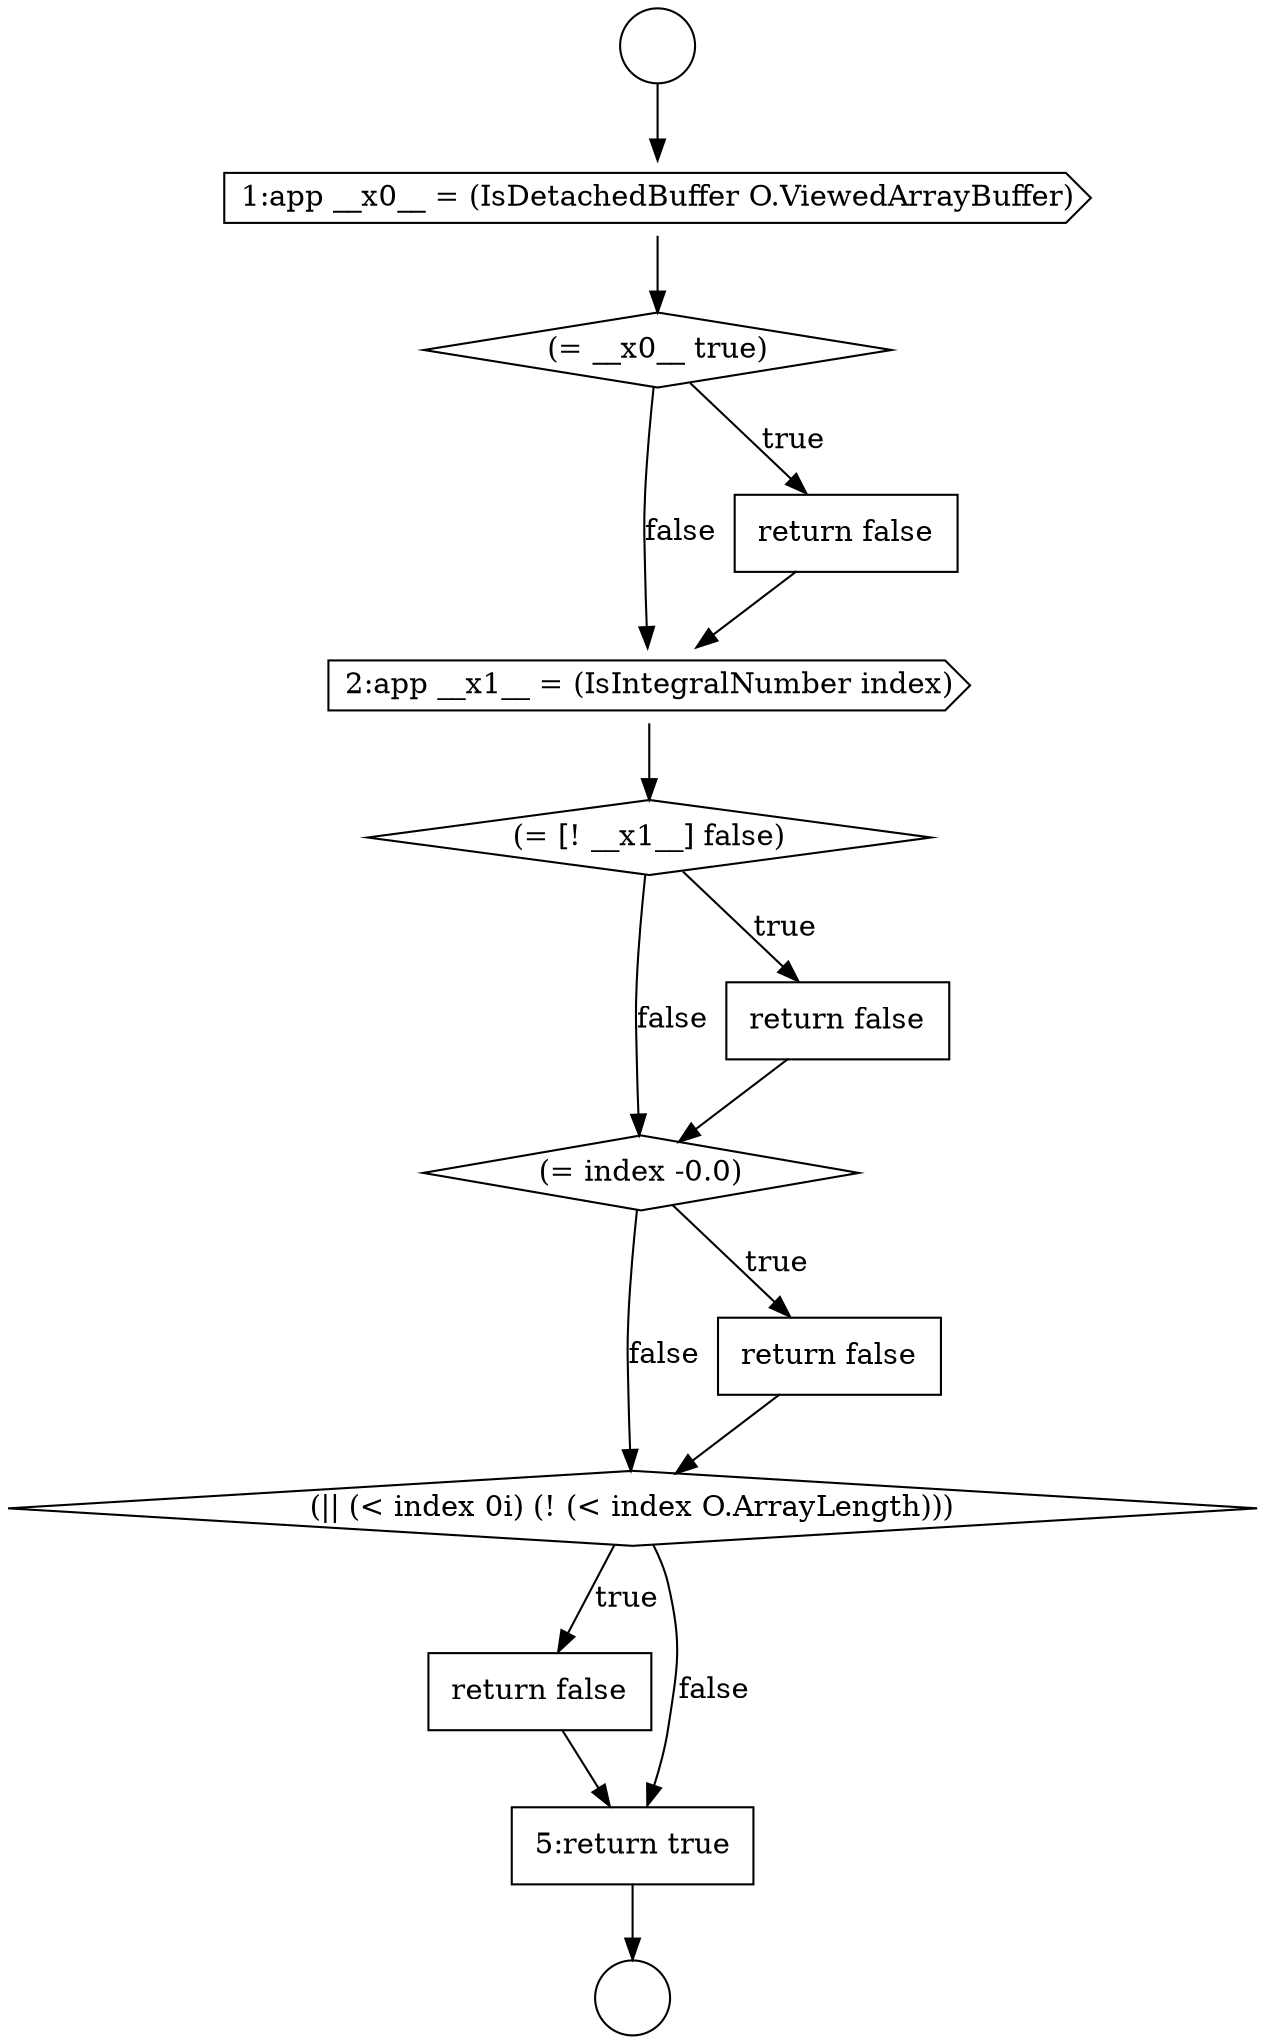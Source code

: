 digraph {
  node3008 [shape=cds, label=<<font color="black">1:app __x0__ = (IsDetachedBuffer O.ViewedArrayBuffer)</font>> color="black" fillcolor="white" style=filled]
  node3012 [shape=diamond, label=<<font color="black">(= [! __x1__] false)</font>> color="black" fillcolor="white" style=filled]
  node3017 [shape=none, margin=0, label=<<font color="black">
    <table border="0" cellborder="1" cellspacing="0" cellpadding="10">
      <tr><td align="left">return false</td></tr>
    </table>
  </font>> color="black" fillcolor="white" style=filled]
  node3014 [shape=diamond, label=<<font color="black">(= index -0.0)</font>> color="black" fillcolor="white" style=filled]
  node3011 [shape=cds, label=<<font color="black">2:app __x1__ = (IsIntegralNumber index)</font>> color="black" fillcolor="white" style=filled]
  node3018 [shape=none, margin=0, label=<<font color="black">
    <table border="0" cellborder="1" cellspacing="0" cellpadding="10">
      <tr><td align="left">5:return true</td></tr>
    </table>
  </font>> color="black" fillcolor="white" style=filled]
  node3010 [shape=none, margin=0, label=<<font color="black">
    <table border="0" cellborder="1" cellspacing="0" cellpadding="10">
      <tr><td align="left">return false</td></tr>
    </table>
  </font>> color="black" fillcolor="white" style=filled]
  node3006 [shape=circle label=" " color="black" fillcolor="white" style=filled]
  node3016 [shape=diamond, label=<<font color="black">(|| (&lt; index 0i) (! (&lt; index O.ArrayLength)))</font>> color="black" fillcolor="white" style=filled]
  node3009 [shape=diamond, label=<<font color="black">(= __x0__ true)</font>> color="black" fillcolor="white" style=filled]
  node3007 [shape=circle label=" " color="black" fillcolor="white" style=filled]
  node3015 [shape=none, margin=0, label=<<font color="black">
    <table border="0" cellborder="1" cellspacing="0" cellpadding="10">
      <tr><td align="left">return false</td></tr>
    </table>
  </font>> color="black" fillcolor="white" style=filled]
  node3013 [shape=none, margin=0, label=<<font color="black">
    <table border="0" cellborder="1" cellspacing="0" cellpadding="10">
      <tr><td align="left">return false</td></tr>
    </table>
  </font>> color="black" fillcolor="white" style=filled]
  node3014 -> node3015 [label=<<font color="black">true</font>> color="black"]
  node3014 -> node3016 [label=<<font color="black">false</font>> color="black"]
  node3011 -> node3012 [ color="black"]
  node3010 -> node3011 [ color="black"]
  node3018 -> node3007 [ color="black"]
  node3016 -> node3017 [label=<<font color="black">true</font>> color="black"]
  node3016 -> node3018 [label=<<font color="black">false</font>> color="black"]
  node3006 -> node3008 [ color="black"]
  node3009 -> node3010 [label=<<font color="black">true</font>> color="black"]
  node3009 -> node3011 [label=<<font color="black">false</font>> color="black"]
  node3012 -> node3013 [label=<<font color="black">true</font>> color="black"]
  node3012 -> node3014 [label=<<font color="black">false</font>> color="black"]
  node3008 -> node3009 [ color="black"]
  node3015 -> node3016 [ color="black"]
  node3013 -> node3014 [ color="black"]
  node3017 -> node3018 [ color="black"]
}
